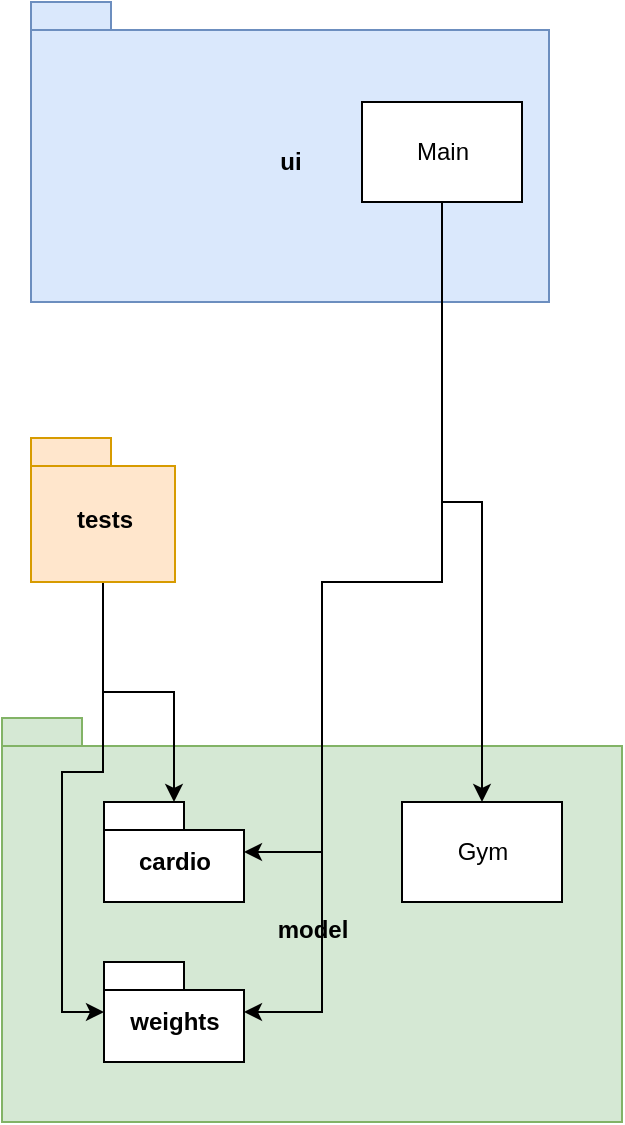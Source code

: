 <mxfile version="11.2.5" type="device" pages="3"><diagram id="yS92oxCXzgRvk5nDV-F6" name="Inter-package"><mxGraphModel dx="635" dy="830" grid="1" gridSize="10" guides="1" tooltips="1" connect="1" arrows="1" fold="1" page="1" pageScale="1" pageWidth="1169" pageHeight="827" math="0" shadow="0"><root><mxCell id="0"/><mxCell id="1" parent="0"/><mxCell id="WM_GxOK_ETmSwSK5xXWI-1" value="model" style="shape=folder;fontStyle=1;spacingTop=10;tabWidth=40;tabHeight=14;tabPosition=left;html=1;fillColor=#d5e8d4;strokeColor=#82b366;" vertex="1" parent="1"><mxGeometry x="310" y="388" width="310" height="202" as="geometry"/></mxCell><mxCell id="2UpTKNGJPsFnmitSOrDS-2" style="edgeStyle=orthogonalEdgeStyle;rounded=0;orthogonalLoop=1;jettySize=auto;html=1;" edge="1" parent="1" source="WM_GxOK_ETmSwSK5xXWI-2" target="2UpTKNGJPsFnmitSOrDS-3"><mxGeometry relative="1" as="geometry"/></mxCell><mxCell id="2UpTKNGJPsFnmitSOrDS-6" style="edgeStyle=orthogonalEdgeStyle;rounded=0;orthogonalLoop=1;jettySize=auto;html=1;" edge="1" parent="1" source="WM_GxOK_ETmSwSK5xXWI-2" target="2UpTKNGJPsFnmitSOrDS-4"><mxGeometry relative="1" as="geometry"><Array as="points"><mxPoint x="360" y="415"/><mxPoint x="340" y="415"/><mxPoint x="340" y="535"/></Array></mxGeometry></mxCell><mxCell id="WM_GxOK_ETmSwSK5xXWI-2" value="tests" style="shape=folder;fontStyle=1;spacingTop=10;tabWidth=40;tabHeight=14;tabPosition=left;html=1;fillColor=#ffe6cc;strokeColor=#d79b00;" vertex="1" parent="1"><mxGeometry x="324.5" y="248" width="72" height="72" as="geometry"/></mxCell><mxCell id="WM_GxOK_ETmSwSK5xXWI-3" value="ui" style="shape=folder;fontStyle=1;spacingTop=10;tabWidth=40;tabHeight=14;tabPosition=left;html=1;fillColor=#dae8fc;strokeColor=#6c8ebf;" vertex="1" parent="1"><mxGeometry x="324.5" y="30" width="259" height="150" as="geometry"/></mxCell><mxCell id="2UpTKNGJPsFnmitSOrDS-3" value="cardio" style="shape=folder;fontStyle=1;spacingTop=10;tabWidth=40;tabHeight=14;tabPosition=left;html=1;" vertex="1" parent="1"><mxGeometry x="361" y="430" width="70" height="50" as="geometry"/></mxCell><mxCell id="2UpTKNGJPsFnmitSOrDS-4" value="weights" style="shape=folder;fontStyle=1;spacingTop=10;tabWidth=40;tabHeight=14;tabPosition=left;html=1;" vertex="1" parent="1"><mxGeometry x="361" y="510" width="70" height="50" as="geometry"/></mxCell><mxCell id="2UpTKNGJPsFnmitSOrDS-5" value="Gym" style="html=1;" vertex="1" parent="1"><mxGeometry x="510" y="430" width="80" height="50" as="geometry"/></mxCell><mxCell id="2UpTKNGJPsFnmitSOrDS-8" style="edgeStyle=orthogonalEdgeStyle;rounded=0;orthogonalLoop=1;jettySize=auto;html=1;exitX=0.5;exitY=1;exitDx=0;exitDy=0;entryX=0.5;entryY=0;entryDx=0;entryDy=0;" edge="1" parent="1" source="2UpTKNGJPsFnmitSOrDS-7" target="2UpTKNGJPsFnmitSOrDS-5"><mxGeometry relative="1" as="geometry"/></mxCell><mxCell id="2UpTKNGJPsFnmitSOrDS-9" style="edgeStyle=orthogonalEdgeStyle;rounded=0;orthogonalLoop=1;jettySize=auto;html=1;exitX=0.5;exitY=1;exitDx=0;exitDy=0;" edge="1" parent="1" source="2UpTKNGJPsFnmitSOrDS-7" target="2UpTKNGJPsFnmitSOrDS-3"><mxGeometry relative="1" as="geometry"><Array as="points"><mxPoint x="530" y="320"/><mxPoint x="470" y="320"/><mxPoint x="470" y="455"/></Array></mxGeometry></mxCell><mxCell id="2UpTKNGJPsFnmitSOrDS-10" style="edgeStyle=orthogonalEdgeStyle;rounded=0;orthogonalLoop=1;jettySize=auto;html=1;exitX=0.5;exitY=1;exitDx=0;exitDy=0;" edge="1" parent="1" source="2UpTKNGJPsFnmitSOrDS-7" target="2UpTKNGJPsFnmitSOrDS-4"><mxGeometry relative="1" as="geometry"><Array as="points"><mxPoint x="530" y="320"/><mxPoint x="470" y="320"/><mxPoint x="470" y="535"/></Array></mxGeometry></mxCell><mxCell id="2UpTKNGJPsFnmitSOrDS-7" value="Main" style="html=1;" vertex="1" parent="1"><mxGeometry x="490" y="80" width="80" height="50" as="geometry"/></mxCell></root></mxGraphModel></diagram><diagram id="FW4u0kUtlFISxiohcmqI" name="Inter-file"><mxGraphModel dx="953" dy="1245" grid="1" gridSize="10" guides="1" tooltips="1" connect="1" arrows="1" fold="1" page="1" pageScale="1" pageWidth="1169" pageHeight="827" math="0" shadow="0"><root><mxCell id="ct-9AH7i0WCgJxEo5l2c-0"/><mxCell id="ct-9AH7i0WCgJxEo5l2c-1" parent="ct-9AH7i0WCgJxEo5l2c-0"/><mxCell id="tPUSMn83UrevbD1yYwjR-0" value="model" style="shape=folder;fontStyle=1;spacingTop=10;tabWidth=40;tabHeight=14;tabPosition=left;html=1;fillColor=#d5e8d4;strokeColor=#82b366;" vertex="1" parent="ct-9AH7i0WCgJxEo5l2c-1"><mxGeometry x="90" y="388" width="530" height="302" as="geometry"/></mxCell><mxCell id="tPUSMn83UrevbD1yYwjR-1" style="edgeStyle=orthogonalEdgeStyle;rounded=0;orthogonalLoop=1;jettySize=auto;html=1;" edge="1" parent="ct-9AH7i0WCgJxEo5l2c-1" source="tPUSMn83UrevbD1yYwjR-3" target="tPUSMn83UrevbD1yYwjR-5"><mxGeometry relative="1" as="geometry"/></mxCell><mxCell id="tPUSMn83UrevbD1yYwjR-2" style="edgeStyle=orthogonalEdgeStyle;rounded=0;orthogonalLoop=1;jettySize=auto;html=1;" edge="1" parent="ct-9AH7i0WCgJxEo5l2c-1" source="tPUSMn83UrevbD1yYwjR-3" target="tPUSMn83UrevbD1yYwjR-6"><mxGeometry relative="1" as="geometry"><Array as="points"><mxPoint x="360" y="415"/><mxPoint x="340" y="415"/><mxPoint x="340" y="535"/></Array></mxGeometry></mxCell><mxCell id="tPUSMn83UrevbD1yYwjR-3" value="tests" style="shape=folder;fontStyle=1;spacingTop=10;tabWidth=40;tabHeight=14;tabPosition=left;html=1;fillColor=#ffe6cc;strokeColor=#d79b00;" vertex="1" parent="ct-9AH7i0WCgJxEo5l2c-1"><mxGeometry x="140" y="200" width="311" height="120" as="geometry"/></mxCell><mxCell id="tPUSMn83UrevbD1yYwjR-4" value="ui" style="shape=folder;fontStyle=1;spacingTop=10;tabWidth=40;tabHeight=14;tabPosition=left;html=1;fillColor=#dae8fc;strokeColor=#6c8ebf;" vertex="1" parent="ct-9AH7i0WCgJxEo5l2c-1"><mxGeometry x="324.5" y="30" width="259" height="150" as="geometry"/></mxCell><mxCell id="tPUSMn83UrevbD1yYwjR-5" value="cardio" style="shape=folder;fontStyle=1;spacingTop=10;tabWidth=40;tabHeight=14;tabPosition=left;html=1;" vertex="1" parent="ct-9AH7i0WCgJxEo5l2c-1"><mxGeometry x="124" y="414" width="207" height="100" as="geometry"/></mxCell><mxCell id="tPUSMn83UrevbD1yYwjR-6" value="weights" style="shape=folder;fontStyle=1;spacingTop=10;tabWidth=40;tabHeight=14;tabPosition=left;html=1;" vertex="1" parent="ct-9AH7i0WCgJxEo5l2c-1"><mxGeometry x="130" y="560" width="300" height="120" as="geometry"/></mxCell><mxCell id="tPUSMn83UrevbD1yYwjR-35" style="edgeStyle=orthogonalEdgeStyle;rounded=0;orthogonalLoop=1;jettySize=auto;html=1;entryX=0.5;entryY=0;entryDx=0;entryDy=0;" edge="1" parent="ct-9AH7i0WCgJxEo5l2c-1" source="tPUSMn83UrevbD1yYwjR-7" target="tPUSMn83UrevbD1yYwjR-16"><mxGeometry relative="1" as="geometry"><Array as="points"><mxPoint x="550" y="410"/><mxPoint x="185" y="410"/></Array></mxGeometry></mxCell><mxCell id="tPUSMn83UrevbD1yYwjR-36" style="edgeStyle=orthogonalEdgeStyle;rounded=0;orthogonalLoop=1;jettySize=auto;html=1;entryX=0.5;entryY=1;entryDx=0;entryDy=0;" edge="1" parent="ct-9AH7i0WCgJxEo5l2c-1" source="tPUSMn83UrevbD1yYwjR-7" target="tPUSMn83UrevbD1yYwjR-24"><mxGeometry relative="1" as="geometry"><Array as="points"><mxPoint x="550" y="682"/><mxPoint x="277" y="682"/></Array></mxGeometry></mxCell><mxCell id="tPUSMn83UrevbD1yYwjR-7" value="Gym" style="html=1;" vertex="1" parent="ct-9AH7i0WCgJxEo5l2c-1"><mxGeometry x="510" y="430" width="80" height="50" as="geometry"/></mxCell><mxCell id="tPUSMn83UrevbD1yYwjR-8" style="edgeStyle=orthogonalEdgeStyle;rounded=0;orthogonalLoop=1;jettySize=auto;html=1;exitX=0.5;exitY=1;exitDx=0;exitDy=0;entryX=0.5;entryY=0;entryDx=0;entryDy=0;" edge="1" parent="ct-9AH7i0WCgJxEo5l2c-1" source="tPUSMn83UrevbD1yYwjR-11" target="tPUSMn83UrevbD1yYwjR-7"><mxGeometry relative="1" as="geometry"/></mxCell><mxCell id="tPUSMn83UrevbD1yYwjR-9" style="edgeStyle=orthogonalEdgeStyle;rounded=0;orthogonalLoop=1;jettySize=auto;html=1;exitX=0.5;exitY=1;exitDx=0;exitDy=0;" edge="1" parent="ct-9AH7i0WCgJxEo5l2c-1" source="tPUSMn83UrevbD1yYwjR-11" target="tPUSMn83UrevbD1yYwjR-5"><mxGeometry relative="1" as="geometry"><Array as="points"><mxPoint x="530" y="320"/><mxPoint x="470" y="320"/><mxPoint x="470" y="455"/></Array></mxGeometry></mxCell><mxCell id="tPUSMn83UrevbD1yYwjR-10" style="edgeStyle=orthogonalEdgeStyle;rounded=0;orthogonalLoop=1;jettySize=auto;html=1;exitX=0.5;exitY=1;exitDx=0;exitDy=0;" edge="1" parent="ct-9AH7i0WCgJxEo5l2c-1" source="tPUSMn83UrevbD1yYwjR-11" target="tPUSMn83UrevbD1yYwjR-6"><mxGeometry relative="1" as="geometry"><Array as="points"><mxPoint x="530" y="320"/><mxPoint x="470" y="320"/><mxPoint x="470" y="535"/></Array></mxGeometry></mxCell><mxCell id="tPUSMn83UrevbD1yYwjR-11" value="Main" style="html=1;" vertex="1" parent="ct-9AH7i0WCgJxEo5l2c-1"><mxGeometry x="490" y="80" width="80" height="50" as="geometry"/></mxCell><mxCell id="tPUSMn83UrevbD1yYwjR-13" value="CardioTest" style="html=1;" vertex="1" parent="ct-9AH7i0WCgJxEo5l2c-1"><mxGeometry x="160" y="220" width="66" height="30" as="geometry"/></mxCell><mxCell id="tPUSMn83UrevbD1yYwjR-14" value="GymTest" style="html=1;" vertex="1" parent="ct-9AH7i0WCgJxEo5l2c-1"><mxGeometry x="244" y="220" width="66" height="30" as="geometry"/></mxCell><mxCell id="tPUSMn83UrevbD1yYwjR-15" value="WeightsTest" style="html=1;" vertex="1" parent="ct-9AH7i0WCgJxEo5l2c-1"><mxGeometry x="340" y="220" width="80" height="30" as="geometry"/></mxCell><mxCell id="tPUSMn83UrevbD1yYwjR-16" value="CardioMachine" style="html=1;" vertex="1" parent="ct-9AH7i0WCgJxEo5l2c-1"><mxGeometry x="140" y="438" width="90" height="22" as="geometry"/></mxCell><mxCell id="tPUSMn83UrevbD1yYwjR-27" style="edgeStyle=orthogonalEdgeStyle;rounded=0;orthogonalLoop=1;jettySize=auto;html=1;exitX=0.5;exitY=0;exitDx=0;exitDy=0;" edge="1" parent="ct-9AH7i0WCgJxEo5l2c-1" source="tPUSMn83UrevbD1yYwjR-17" target="tPUSMn83UrevbD1yYwjR-16"><mxGeometry relative="1" as="geometry"/></mxCell><mxCell id="tPUSMn83UrevbD1yYwjR-17" value="Eliptical" style="html=1;" vertex="1" parent="ct-9AH7i0WCgJxEo5l2c-1"><mxGeometry x="140" y="480" width="90" height="22" as="geometry"/></mxCell><mxCell id="tPUSMn83UrevbD1yYwjR-29" style="edgeStyle=orthogonalEdgeStyle;rounded=0;orthogonalLoop=1;jettySize=auto;html=1;exitX=0.5;exitY=1;exitDx=0;exitDy=0;entryX=0.5;entryY=1;entryDx=0;entryDy=0;" edge="1" parent="ct-9AH7i0WCgJxEo5l2c-1" source="tPUSMn83UrevbD1yYwjR-18" target="tPUSMn83UrevbD1yYwjR-16"><mxGeometry relative="1" as="geometry"/></mxCell><mxCell id="tPUSMn83UrevbD1yYwjR-18" value="IndoorBike" style="html=1;" vertex="1" parent="ct-9AH7i0WCgJxEo5l2c-1"><mxGeometry x="234.5" y="438" width="90" height="22" as="geometry"/></mxCell><mxCell id="tPUSMn83UrevbD1yYwjR-28" style="edgeStyle=orthogonalEdgeStyle;rounded=0;orthogonalLoop=1;jettySize=auto;html=1;exitX=0.5;exitY=0;exitDx=0;exitDy=0;" edge="1" parent="ct-9AH7i0WCgJxEo5l2c-1" source="tPUSMn83UrevbD1yYwjR-19" target="tPUSMn83UrevbD1yYwjR-16"><mxGeometry relative="1" as="geometry"><Array as="points"><mxPoint x="280" y="470"/><mxPoint x="185" y="470"/></Array></mxGeometry></mxCell><mxCell id="tPUSMn83UrevbD1yYwjR-19" value="Treadmill" style="html=1;" vertex="1" parent="ct-9AH7i0WCgJxEo5l2c-1"><mxGeometry x="234.5" y="480" width="90" height="22" as="geometry"/></mxCell><mxCell id="tPUSMn83UrevbD1yYwjR-31" style="edgeStyle=orthogonalEdgeStyle;rounded=0;orthogonalLoop=1;jettySize=auto;html=1;exitX=0.5;exitY=1;exitDx=0;exitDy=0;entryX=0.5;entryY=0;entryDx=0;entryDy=0;" edge="1" parent="ct-9AH7i0WCgJxEo5l2c-1" source="tPUSMn83UrevbD1yYwjR-20" target="tPUSMn83UrevbD1yYwjR-24"><mxGeometry relative="1" as="geometry"><Array as="points"><mxPoint x="181" y="620"/><mxPoint x="277" y="620"/></Array></mxGeometry></mxCell><mxCell id="tPUSMn83UrevbD1yYwjR-20" value="Barbell" style="html=1;" vertex="1" parent="ct-9AH7i0WCgJxEo5l2c-1"><mxGeometry x="136" y="580" width="90" height="22" as="geometry"/></mxCell><mxCell id="tPUSMn83UrevbD1yYwjR-32" style="edgeStyle=orthogonalEdgeStyle;rounded=0;orthogonalLoop=1;jettySize=auto;html=1;exitX=0.5;exitY=1;exitDx=0;exitDy=0;" edge="1" parent="ct-9AH7i0WCgJxEo5l2c-1" source="tPUSMn83UrevbD1yYwjR-21"><mxGeometry relative="1" as="geometry"><mxPoint x="277" y="640" as="targetPoint"/></mxGeometry></mxCell><mxCell id="tPUSMn83UrevbD1yYwjR-21" value="Dumbbell" style="html=1;" vertex="1" parent="ct-9AH7i0WCgJxEo5l2c-1"><mxGeometry x="232" y="580" width="90" height="22" as="geometry"/></mxCell><mxCell id="tPUSMn83UrevbD1yYwjR-33" style="edgeStyle=orthogonalEdgeStyle;rounded=0;orthogonalLoop=1;jettySize=auto;html=1;exitX=0.5;exitY=1;exitDx=0;exitDy=0;entryX=0.5;entryY=0;entryDx=0;entryDy=0;" edge="1" parent="ct-9AH7i0WCgJxEo5l2c-1" source="tPUSMn83UrevbD1yYwjR-22" target="tPUSMn83UrevbD1yYwjR-24"><mxGeometry relative="1" as="geometry"><Array as="points"><mxPoint x="376" y="620"/><mxPoint x="277" y="620"/></Array></mxGeometry></mxCell><mxCell id="tPUSMn83UrevbD1yYwjR-22" value="Plate" style="html=1;" vertex="1" parent="ct-9AH7i0WCgJxEo5l2c-1"><mxGeometry x="331" y="580" width="90" height="22" as="geometry"/></mxCell><mxCell id="tPUSMn83UrevbD1yYwjR-23" value="ResistanceBand" style="html=1;" vertex="1" parent="ct-9AH7i0WCgJxEo5l2c-1"><mxGeometry x="136" y="640" width="90" height="22" as="geometry"/></mxCell><mxCell id="tPUSMn83UrevbD1yYwjR-24" value="Weight" style="html=1;" vertex="1" parent="ct-9AH7i0WCgJxEo5l2c-1"><mxGeometry x="232" y="640" width="90" height="22" as="geometry"/></mxCell><mxCell id="tPUSMn83UrevbD1yYwjR-34" style="edgeStyle=orthogonalEdgeStyle;rounded=0;orthogonalLoop=1;jettySize=auto;html=1;exitX=0.5;exitY=0;exitDx=0;exitDy=0;entryX=0.5;entryY=0;entryDx=0;entryDy=0;" edge="1" parent="ct-9AH7i0WCgJxEo5l2c-1" source="tPUSMn83UrevbD1yYwjR-25" target="tPUSMn83UrevbD1yYwjR-24"><mxGeometry relative="1" as="geometry"/></mxCell><mxCell id="tPUSMn83UrevbD1yYwjR-25" value="WeightMachine" style="html=1;" vertex="1" parent="ct-9AH7i0WCgJxEo5l2c-1"><mxGeometry x="332" y="640" width="90" height="22" as="geometry"/></mxCell></root></mxGraphModel></diagram><diagram id="hhxpIlcV4Up2owHoNndd" name="Call Graph"><mxGraphModel dx="762" dy="996" grid="1" gridSize="10" guides="1" tooltips="1" connect="1" arrows="1" fold="1" page="1" pageScale="1" pageWidth="1169" pageHeight="827" math="0" shadow="0"><root><mxCell id="AN4mCLnHS_3ODCI65Zqd-0"/><mxCell id="AN4mCLnHS_3ODCI65Zqd-1" parent="AN4mCLnHS_3ODCI65Zqd-0"/><mxCell id="AN4mCLnHS_3ODCI65Zqd-10" style="edgeStyle=orthogonalEdgeStyle;rounded=0;orthogonalLoop=1;jettySize=auto;html=1;entryX=0;entryY=0.5;entryDx=0;entryDy=0;" edge="1" parent="AN4mCLnHS_3ODCI65Zqd-1" source="AN4mCLnHS_3ODCI65Zqd-2" target="AN4mCLnHS_3ODCI65Zqd-3"><mxGeometry relative="1" as="geometry"/></mxCell><mxCell id="AN4mCLnHS_3ODCI65Zqd-11" style="edgeStyle=orthogonalEdgeStyle;rounded=0;orthogonalLoop=1;jettySize=auto;html=1;entryX=0;entryY=0.5;entryDx=0;entryDy=0;" edge="1" parent="AN4mCLnHS_3ODCI65Zqd-1" source="AN4mCLnHS_3ODCI65Zqd-2" target="AN4mCLnHS_3ODCI65Zqd-4"><mxGeometry relative="1" as="geometry"/></mxCell><mxCell id="AN4mCLnHS_3ODCI65Zqd-12" style="edgeStyle=orthogonalEdgeStyle;rounded=0;orthogonalLoop=1;jettySize=auto;html=1;" edge="1" parent="AN4mCLnHS_3ODCI65Zqd-1" source="AN4mCLnHS_3ODCI65Zqd-2" target="AN4mCLnHS_3ODCI65Zqd-5"><mxGeometry relative="1" as="geometry"/></mxCell><mxCell id="AN4mCLnHS_3ODCI65Zqd-13" style="edgeStyle=orthogonalEdgeStyle;rounded=0;orthogonalLoop=1;jettySize=auto;html=1;entryX=0;entryY=0.5;entryDx=0;entryDy=0;" edge="1" parent="AN4mCLnHS_3ODCI65Zqd-1" source="AN4mCLnHS_3ODCI65Zqd-2" target="AN4mCLnHS_3ODCI65Zqd-6"><mxGeometry relative="1" as="geometry"/></mxCell><mxCell id="AN4mCLnHS_3ODCI65Zqd-14" style="edgeStyle=orthogonalEdgeStyle;rounded=0;orthogonalLoop=1;jettySize=auto;html=1;entryX=0;entryY=0.5;entryDx=0;entryDy=0;" edge="1" parent="AN4mCLnHS_3ODCI65Zqd-1" source="AN4mCLnHS_3ODCI65Zqd-2" target="AN4mCLnHS_3ODCI65Zqd-7"><mxGeometry relative="1" as="geometry"/></mxCell><mxCell id="AN4mCLnHS_3ODCI65Zqd-15" style="edgeStyle=orthogonalEdgeStyle;rounded=0;orthogonalLoop=1;jettySize=auto;html=1;entryX=0;entryY=0.5;entryDx=0;entryDy=0;" edge="1" parent="AN4mCLnHS_3ODCI65Zqd-1" source="AN4mCLnHS_3ODCI65Zqd-2" target="AN4mCLnHS_3ODCI65Zqd-8"><mxGeometry relative="1" as="geometry"/></mxCell><mxCell id="AN4mCLnHS_3ODCI65Zqd-2" value="FrontDeskKiosk" style="html=1;" vertex="1" parent="AN4mCLnHS_3ODCI65Zqd-1"><mxGeometry x="28.095" y="200" width="110" height="50" as="geometry"/></mxCell><mxCell id="AN4mCLnHS_3ODCI65Zqd-3" value="new_Gym" style="html=1;" vertex="1" parent="AN4mCLnHS_3ODCI65Zqd-1"><mxGeometry x="200" y="40" width="130" height="50" as="geometry"/></mxCell><mxCell id="AN4mCLnHS_3ODCI65Zqd-4" value="Gym_setHasChildCare" style="html=1;" vertex="1" parent="AN4mCLnHS_3ODCI65Zqd-1"><mxGeometry x="200" y="120" width="130" height="50" as="geometry"/></mxCell><mxCell id="AN4mCLnHS_3ODCI65Zqd-18" value="" style="edgeStyle=orthogonalEdgeStyle;rounded=0;orthogonalLoop=1;jettySize=auto;html=1;" edge="1" parent="AN4mCLnHS_3ODCI65Zqd-1" source="AN4mCLnHS_3ODCI65Zqd-5" target="AN4mCLnHS_3ODCI65Zqd-17"><mxGeometry relative="1" as="geometry"/></mxCell><mxCell id="AN4mCLnHS_3ODCI65Zqd-5" value="loadWeights" style="html=1;" vertex="1" parent="AN4mCLnHS_3ODCI65Zqd-1"><mxGeometry x="200" y="200" width="130" height="50" as="geometry"/></mxCell><mxCell id="AN4mCLnHS_3ODCI65Zqd-36" value="" style="edgeStyle=orthogonalEdgeStyle;rounded=0;orthogonalLoop=1;jettySize=auto;html=1;" edge="1" parent="AN4mCLnHS_3ODCI65Zqd-1" source="AN4mCLnHS_3ODCI65Zqd-17" target="AN4mCLnHS_3ODCI65Zqd-35"><mxGeometry relative="1" as="geometry"/></mxCell><mxCell id="AN4mCLnHS_3ODCI65Zqd-17" value="Gym_addWeight" style="html=1;" vertex="1" parent="AN4mCLnHS_3ODCI65Zqd-1"><mxGeometry x="410" y="200" width="130" height="50" as="geometry"/></mxCell><mxCell id="AN4mCLnHS_3ODCI65Zqd-35" value="weights.add" style="html=1;" vertex="1" parent="AN4mCLnHS_3ODCI65Zqd-1"><mxGeometry x="620" y="200" width="130" height="50" as="geometry"/></mxCell><mxCell id="AN4mCLnHS_3ODCI65Zqd-20" value="" style="edgeStyle=orthogonalEdgeStyle;rounded=0;orthogonalLoop=1;jettySize=auto;html=1;" edge="1" parent="AN4mCLnHS_3ODCI65Zqd-1" source="AN4mCLnHS_3ODCI65Zqd-6" target="AN4mCLnHS_3ODCI65Zqd-19"><mxGeometry relative="1" as="geometry"/></mxCell><mxCell id="AN4mCLnHS_3ODCI65Zqd-6" value="loadCardioMachines" style="html=1;" vertex="1" parent="AN4mCLnHS_3ODCI65Zqd-1"><mxGeometry x="200" y="280" width="130" height="50" as="geometry"/></mxCell><mxCell id="AN4mCLnHS_3ODCI65Zqd-19" value="Gym_addCardioMachine" style="html=1;" vertex="1" parent="AN4mCLnHS_3ODCI65Zqd-1"><mxGeometry x="410" y="280" width="150" height="50" as="geometry"/></mxCell><mxCell id="AN4mCLnHS_3ODCI65Zqd-22" value="" style="edgeStyle=orthogonalEdgeStyle;rounded=0;orthogonalLoop=1;jettySize=auto;html=1;" edge="1" parent="AN4mCLnHS_3ODCI65Zqd-1" source="AN4mCLnHS_3ODCI65Zqd-7" target="AN4mCLnHS_3ODCI65Zqd-21"><mxGeometry relative="1" as="geometry"/></mxCell><mxCell id="AN4mCLnHS_3ODCI65Zqd-24" style="edgeStyle=orthogonalEdgeStyle;rounded=0;orthogonalLoop=1;jettySize=auto;html=1;entryX=0;entryY=0.5;entryDx=0;entryDy=0;" edge="1" parent="AN4mCLnHS_3ODCI65Zqd-1" source="AN4mCLnHS_3ODCI65Zqd-7" target="AN4mCLnHS_3ODCI65Zqd-25"><mxGeometry relative="1" as="geometry"><mxPoint x="380" y="470" as="targetPoint"/></mxGeometry></mxCell><mxCell id="AN4mCLnHS_3ODCI65Zqd-28" style="edgeStyle=orthogonalEdgeStyle;rounded=0;orthogonalLoop=1;jettySize=auto;html=1;entryX=0;entryY=0.5;entryDx=0;entryDy=0;" edge="1" parent="AN4mCLnHS_3ODCI65Zqd-1" source="AN4mCLnHS_3ODCI65Zqd-7" target="AN4mCLnHS_3ODCI65Zqd-27"><mxGeometry relative="1" as="geometry"/></mxCell><mxCell id="AN4mCLnHS_3ODCI65Zqd-7" value="loadMembers" style="html=1;" vertex="1" parent="AN4mCLnHS_3ODCI65Zqd-1"><mxGeometry x="200" y="360" width="130" height="50" as="geometry"/></mxCell><mxCell id="AN4mCLnHS_3ODCI65Zqd-21" value="new_Member" style="html=1;" vertex="1" parent="AN4mCLnHS_3ODCI65Zqd-1"><mxGeometry x="410" y="360" width="130" height="50" as="geometry"/></mxCell><mxCell id="AN4mCLnHS_3ODCI65Zqd-30" value="" style="edgeStyle=orthogonalEdgeStyle;rounded=0;orthogonalLoop=1;jettySize=auto;html=1;" edge="1" parent="AN4mCLnHS_3ODCI65Zqd-1" source="AN4mCLnHS_3ODCI65Zqd-8" target="AN4mCLnHS_3ODCI65Zqd-29"><mxGeometry relative="1" as="geometry"/></mxCell><mxCell id="AN4mCLnHS_3ODCI65Zqd-33" style="edgeStyle=orthogonalEdgeStyle;rounded=0;orthogonalLoop=1;jettySize=auto;html=1;entryX=0;entryY=0.5;entryDx=0;entryDy=0;" edge="1" parent="AN4mCLnHS_3ODCI65Zqd-1" source="AN4mCLnHS_3ODCI65Zqd-8" target="AN4mCLnHS_3ODCI65Zqd-31"><mxGeometry relative="1" as="geometry"/></mxCell><mxCell id="AN4mCLnHS_3ODCI65Zqd-34" style="edgeStyle=orthogonalEdgeStyle;rounded=0;orthogonalLoop=1;jettySize=auto;html=1;entryX=0;entryY=0.5;entryDx=0;entryDy=0;" edge="1" parent="AN4mCLnHS_3ODCI65Zqd-1" source="AN4mCLnHS_3ODCI65Zqd-8" target="AN4mCLnHS_3ODCI65Zqd-32"><mxGeometry relative="1" as="geometry"/></mxCell><mxCell id="AN4mCLnHS_3ODCI65Zqd-8" value="loadClasses" style="html=1;" vertex="1" parent="AN4mCLnHS_3ODCI65Zqd-1"><mxGeometry x="200" y="540" width="130" height="50" as="geometry"/></mxCell><mxCell id="AN4mCLnHS_3ODCI65Zqd-29" value="new_FitnessClass" style="html=1;" vertex="1" parent="AN4mCLnHS_3ODCI65Zqd-1"><mxGeometry x="410" y="540" width="130" height="50" as="geometry"/></mxCell><mxCell id="AN4mCLnHS_3ODCI65Zqd-25" value="Member_setMembershipLevel" style="html=1;" vertex="1" parent="AN4mCLnHS_3ODCI65Zqd-1"><mxGeometry x="410" y="420" width="200" height="50" as="geometry"/></mxCell><mxCell id="AN4mCLnHS_3ODCI65Zqd-27" value="Gym_signUpMember" style="html=1;" vertex="1" parent="AN4mCLnHS_3ODCI65Zqd-1"><mxGeometry x="410" y="480" width="130" height="50" as="geometry"/></mxCell><mxCell id="AN4mCLnHS_3ODCI65Zqd-31" value="FitnessClass_registerMember" style="html=1;" vertex="1" parent="AN4mCLnHS_3ODCI65Zqd-1"><mxGeometry x="410" y="600" width="200" height="50" as="geometry"/></mxCell><mxCell id="AN4mCLnHS_3ODCI65Zqd-32" value="Gym_addFitnessClass" style="html=1;" vertex="1" parent="AN4mCLnHS_3ODCI65Zqd-1"><mxGeometry x="409.905" y="660" width="130" height="50" as="geometry"/></mxCell></root></mxGraphModel></diagram></mxfile>